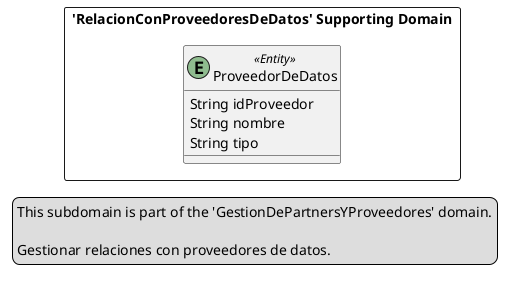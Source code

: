 @startuml

skinparam componentStyle uml2

package "'RelacionConProveedoresDeDatos' Supporting Domain" <<Rectangle>> {
	class ProveedorDeDatos <<(E,DarkSeaGreen) Entity>> {
		String idProveedor
		String nombre
		String tipo
	}
}
legend left
  This subdomain is part of the 'GestionDePartnersYProveedores' domain.

  Gestionar relaciones con proveedores de datos.
end legend


@enduml
